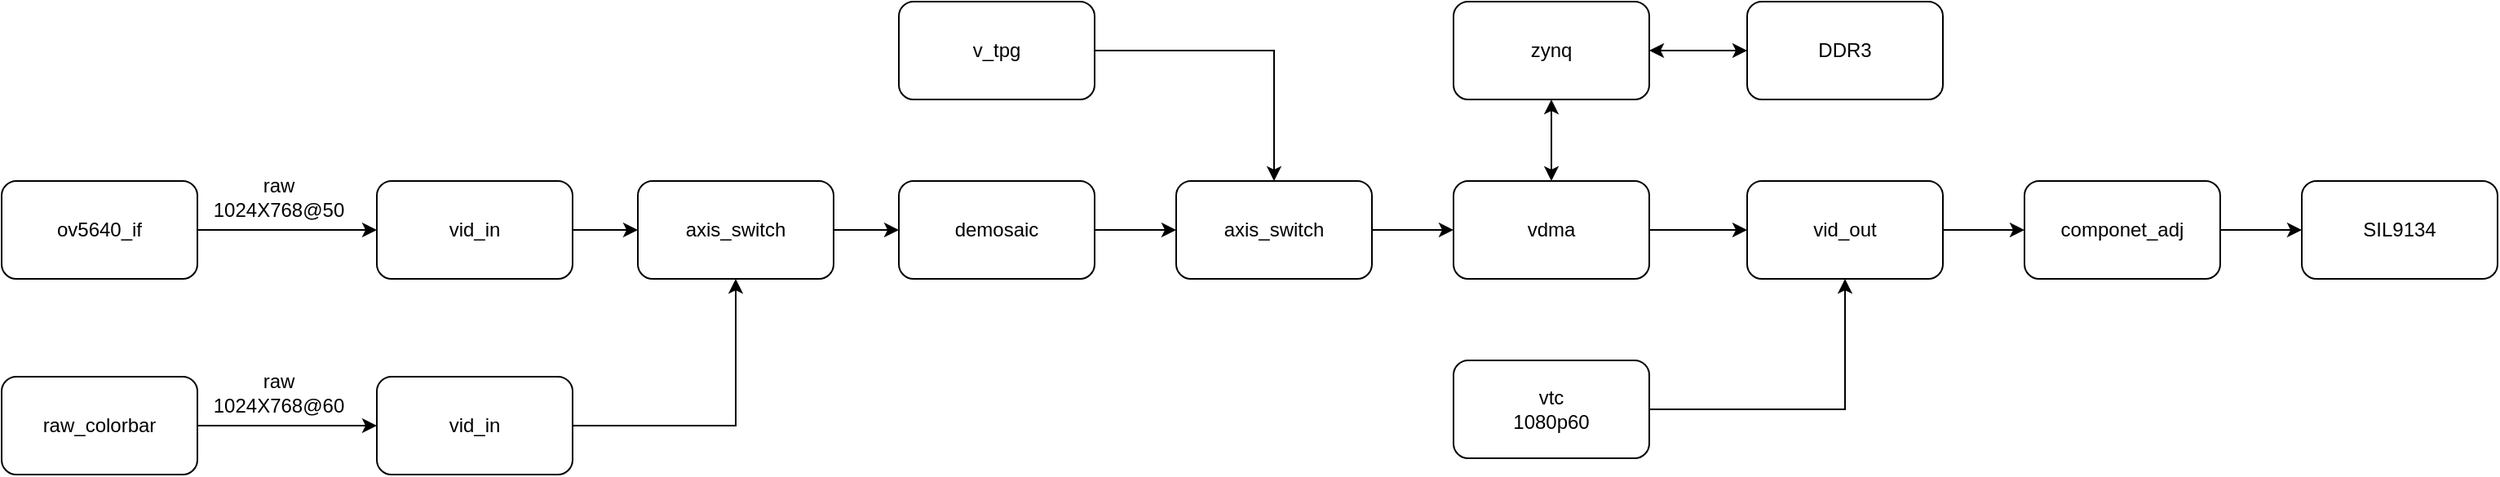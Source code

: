 <mxfile version="14.5.1" type="device"><diagram id="TA782XD7K3NNU_2BwrE9" name="Page-1"><mxGraphModel dx="1673" dy="969" grid="1" gridSize="10" guides="1" tooltips="1" connect="1" arrows="1" fold="1" page="1" pageScale="1" pageWidth="2336" pageHeight="1654" math="0" shadow="0"><root><mxCell id="0"/><mxCell id="1" parent="0"/><mxCell id="4_bLCiAIKYvFtfJZqLED-12" style="edgeStyle=orthogonalEdgeStyle;rounded=0;orthogonalLoop=1;jettySize=auto;html=1;exitX=1;exitY=0.5;exitDx=0;exitDy=0;entryX=0;entryY=0.5;entryDx=0;entryDy=0;" edge="1" parent="1" source="H03Dc6OAYnplSYpQPg91-1" target="4_bLCiAIKYvFtfJZqLED-2"><mxGeometry relative="1" as="geometry"/></mxCell><mxCell id="H03Dc6OAYnplSYpQPg91-1" value="vid_in" style="rounded=1;whiteSpace=wrap;html=1;" parent="1" vertex="1"><mxGeometry x="390" y="350" width="120" height="60" as="geometry"/></mxCell><mxCell id="4_bLCiAIKYvFtfJZqLED-22" style="edgeStyle=orthogonalEdgeStyle;rounded=0;orthogonalLoop=1;jettySize=auto;html=1;exitX=1;exitY=0.5;exitDx=0;exitDy=0;entryX=0;entryY=0.5;entryDx=0;entryDy=0;" edge="1" parent="1" source="H03Dc6OAYnplSYpQPg91-2" target="4_bLCiAIKYvFtfJZqLED-21"><mxGeometry relative="1" as="geometry"/></mxCell><mxCell id="H03Dc6OAYnplSYpQPg91-2" value="vid_out" style="rounded=1;whiteSpace=wrap;html=1;" parent="1" vertex="1"><mxGeometry x="1230" y="350" width="120" height="60" as="geometry"/></mxCell><mxCell id="H03Dc6OAYnplSYpQPg91-5" style="edgeStyle=orthogonalEdgeStyle;rounded=0;orthogonalLoop=1;jettySize=auto;html=1;exitX=1;exitY=0.5;exitDx=0;exitDy=0;entryX=0.5;entryY=1;entryDx=0;entryDy=0;" parent="1" source="H03Dc6OAYnplSYpQPg91-3" target="H03Dc6OAYnplSYpQPg91-2" edge="1"><mxGeometry relative="1" as="geometry"/></mxCell><mxCell id="H03Dc6OAYnplSYpQPg91-3" value="vtc&lt;br&gt;1080p60" style="rounded=1;whiteSpace=wrap;html=1;" parent="1" vertex="1"><mxGeometry x="1050" y="460" width="120" height="60" as="geometry"/></mxCell><mxCell id="H03Dc6OAYnplSYpQPg91-7" value="SIL9134" style="rounded=1;whiteSpace=wrap;html=1;" parent="1" vertex="1"><mxGeometry x="1570" y="350" width="120" height="60" as="geometry"/></mxCell><mxCell id="GpqAfDZJ2If6arN_tBXy-3" style="edgeStyle=orthogonalEdgeStyle;rounded=0;orthogonalLoop=1;jettySize=auto;html=1;exitX=1;exitY=0.5;exitDx=0;exitDy=0;entryX=0;entryY=0.5;entryDx=0;entryDy=0;" parent="1" source="GpqAfDZJ2If6arN_tBXy-1" target="H03Dc6OAYnplSYpQPg91-2" edge="1"><mxGeometry relative="1" as="geometry"/></mxCell><mxCell id="GpqAfDZJ2If6arN_tBXy-1" value="vdma" style="rounded=1;whiteSpace=wrap;html=1;" parent="1" vertex="1"><mxGeometry x="1050" y="350" width="120" height="60" as="geometry"/></mxCell><mxCell id="GpqAfDZJ2If6arN_tBXy-6" style="edgeStyle=orthogonalEdgeStyle;rounded=0;orthogonalLoop=1;jettySize=auto;html=1;exitX=1;exitY=0.5;exitDx=0;exitDy=0;entryX=0;entryY=0.5;entryDx=0;entryDy=0;startArrow=classic;startFill=1;" parent="1" source="GpqAfDZJ2If6arN_tBXy-4" target="GpqAfDZJ2If6arN_tBXy-5" edge="1"><mxGeometry relative="1" as="geometry"/></mxCell><mxCell id="GpqAfDZJ2If6arN_tBXy-7" style="edgeStyle=orthogonalEdgeStyle;rounded=0;orthogonalLoop=1;jettySize=auto;html=1;exitX=0.5;exitY=1;exitDx=0;exitDy=0;entryX=0.5;entryY=0;entryDx=0;entryDy=0;startArrow=classic;startFill=1;" parent="1" source="GpqAfDZJ2If6arN_tBXy-4" target="GpqAfDZJ2If6arN_tBXy-1" edge="1"><mxGeometry relative="1" as="geometry"/></mxCell><mxCell id="GpqAfDZJ2If6arN_tBXy-4" value="zynq" style="rounded=1;whiteSpace=wrap;html=1;" parent="1" vertex="1"><mxGeometry x="1050" y="240" width="120" height="60" as="geometry"/></mxCell><mxCell id="GpqAfDZJ2If6arN_tBXy-5" value="DDR3" style="rounded=1;whiteSpace=wrap;html=1;" parent="1" vertex="1"><mxGeometry x="1230" y="240" width="120" height="60" as="geometry"/></mxCell><mxCell id="B3ZeBwQ1Kgy9z9_xO_rD-2" style="edgeStyle=orthogonalEdgeStyle;rounded=0;orthogonalLoop=1;jettySize=auto;html=1;exitX=1;exitY=0.5;exitDx=0;exitDy=0;entryX=0;entryY=0.5;entryDx=0;entryDy=0;startArrow=none;startFill=0;" parent="1" source="B3ZeBwQ1Kgy9z9_xO_rD-1" target="H03Dc6OAYnplSYpQPg91-1" edge="1"><mxGeometry relative="1" as="geometry"/></mxCell><mxCell id="B3ZeBwQ1Kgy9z9_xO_rD-1" value="ov5640_if" style="rounded=1;whiteSpace=wrap;html=1;" parent="1" vertex="1"><mxGeometry x="160" y="350" width="120" height="60" as="geometry"/></mxCell><mxCell id="B3ZeBwQ1Kgy9z9_xO_rD-12" value="raw&lt;br&gt;1024X768@50" style="text;html=1;strokeColor=none;fillColor=none;align=center;verticalAlign=middle;whiteSpace=wrap;rounded=0;" parent="1" vertex="1"><mxGeometry x="310" y="350" width="40" height="20" as="geometry"/></mxCell><mxCell id="4_bLCiAIKYvFtfJZqLED-13" style="edgeStyle=orthogonalEdgeStyle;rounded=0;orthogonalLoop=1;jettySize=auto;html=1;exitX=1;exitY=0.5;exitDx=0;exitDy=0;entryX=0;entryY=0.5;entryDx=0;entryDy=0;" edge="1" parent="1" source="4_bLCiAIKYvFtfJZqLED-2" target="4_bLCiAIKYvFtfJZqLED-3"><mxGeometry relative="1" as="geometry"/></mxCell><mxCell id="4_bLCiAIKYvFtfJZqLED-2" value="axis_switch" style="rounded=1;whiteSpace=wrap;html=1;" vertex="1" parent="1"><mxGeometry x="550" y="350" width="120" height="60" as="geometry"/></mxCell><mxCell id="4_bLCiAIKYvFtfJZqLED-18" style="edgeStyle=orthogonalEdgeStyle;rounded=0;orthogonalLoop=1;jettySize=auto;html=1;exitX=1;exitY=0.5;exitDx=0;exitDy=0;entryX=0;entryY=0.5;entryDx=0;entryDy=0;" edge="1" parent="1" source="4_bLCiAIKYvFtfJZqLED-3" target="4_bLCiAIKYvFtfJZqLED-15"><mxGeometry relative="1" as="geometry"/></mxCell><mxCell id="4_bLCiAIKYvFtfJZqLED-3" value="demosaic" style="rounded=1;whiteSpace=wrap;html=1;" vertex="1" parent="1"><mxGeometry x="710" y="350" width="120" height="60" as="geometry"/></mxCell><mxCell id="4_bLCiAIKYvFtfJZqLED-7" style="edgeStyle=orthogonalEdgeStyle;rounded=0;orthogonalLoop=1;jettySize=auto;html=1;exitX=1;exitY=0.5;exitDx=0;exitDy=0;entryX=0;entryY=0.5;entryDx=0;entryDy=0;" edge="1" parent="1" source="4_bLCiAIKYvFtfJZqLED-4" target="4_bLCiAIKYvFtfJZqLED-6"><mxGeometry relative="1" as="geometry"/></mxCell><mxCell id="4_bLCiAIKYvFtfJZqLED-4" value="raw_colorbar" style="rounded=1;whiteSpace=wrap;html=1;" vertex="1" parent="1"><mxGeometry x="160" y="470" width="120" height="60" as="geometry"/></mxCell><mxCell id="4_bLCiAIKYvFtfJZqLED-11" style="edgeStyle=orthogonalEdgeStyle;rounded=0;orthogonalLoop=1;jettySize=auto;html=1;exitX=1;exitY=0.5;exitDx=0;exitDy=0;entryX=0.5;entryY=1;entryDx=0;entryDy=0;" edge="1" parent="1" source="4_bLCiAIKYvFtfJZqLED-6" target="4_bLCiAIKYvFtfJZqLED-2"><mxGeometry relative="1" as="geometry"/></mxCell><mxCell id="4_bLCiAIKYvFtfJZqLED-6" value="vid_in" style="rounded=1;whiteSpace=wrap;html=1;" vertex="1" parent="1"><mxGeometry x="390" y="470" width="120" height="60" as="geometry"/></mxCell><mxCell id="4_bLCiAIKYvFtfJZqLED-8" value="raw&lt;br&gt;1024X768@60" style="text;html=1;strokeColor=none;fillColor=none;align=center;verticalAlign=middle;whiteSpace=wrap;rounded=0;" vertex="1" parent="1"><mxGeometry x="310" y="470" width="40" height="20" as="geometry"/></mxCell><mxCell id="4_bLCiAIKYvFtfJZqLED-17" style="edgeStyle=orthogonalEdgeStyle;rounded=0;orthogonalLoop=1;jettySize=auto;html=1;exitX=1;exitY=0.5;exitDx=0;exitDy=0;entryX=0.5;entryY=0;entryDx=0;entryDy=0;" edge="1" parent="1" source="4_bLCiAIKYvFtfJZqLED-14" target="4_bLCiAIKYvFtfJZqLED-15"><mxGeometry relative="1" as="geometry"/></mxCell><mxCell id="4_bLCiAIKYvFtfJZqLED-14" value="v_tpg" style="rounded=1;whiteSpace=wrap;html=1;" vertex="1" parent="1"><mxGeometry x="710" y="240" width="120" height="60" as="geometry"/></mxCell><mxCell id="4_bLCiAIKYvFtfJZqLED-19" style="edgeStyle=orthogonalEdgeStyle;rounded=0;orthogonalLoop=1;jettySize=auto;html=1;exitX=1;exitY=0.5;exitDx=0;exitDy=0;entryX=0;entryY=0.5;entryDx=0;entryDy=0;" edge="1" parent="1" source="4_bLCiAIKYvFtfJZqLED-15" target="GpqAfDZJ2If6arN_tBXy-1"><mxGeometry relative="1" as="geometry"/></mxCell><mxCell id="4_bLCiAIKYvFtfJZqLED-15" value="axis_switch" style="rounded=1;whiteSpace=wrap;html=1;" vertex="1" parent="1"><mxGeometry x="880" y="350" width="120" height="60" as="geometry"/></mxCell><mxCell id="4_bLCiAIKYvFtfJZqLED-23" style="edgeStyle=orthogonalEdgeStyle;rounded=0;orthogonalLoop=1;jettySize=auto;html=1;exitX=1;exitY=0.5;exitDx=0;exitDy=0;" edge="1" parent="1" source="4_bLCiAIKYvFtfJZqLED-21" target="H03Dc6OAYnplSYpQPg91-7"><mxGeometry relative="1" as="geometry"/></mxCell><mxCell id="4_bLCiAIKYvFtfJZqLED-21" value="componet_adj" style="rounded=1;whiteSpace=wrap;html=1;" vertex="1" parent="1"><mxGeometry x="1400" y="350" width="120" height="60" as="geometry"/></mxCell></root></mxGraphModel></diagram></mxfile>